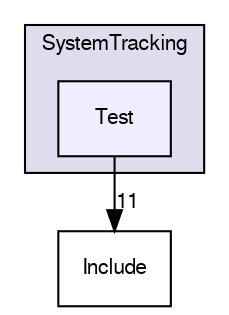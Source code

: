 digraph G {
  compound=true
  node [ fontsize="10", fontname="FreeSans"];
  edge [ labelfontsize="10", labelfontname="FreeSans"];
  subgraph clusterdir_b8a68a6a74b748999b181c20f3b8aac2 {
    graph [ bgcolor="#ddddee", pencolor="black", label="SystemTracking" fontname="FreeSans", fontsize="10", URL="dir_b8a68a6a74b748999b181c20f3b8aac2.html"]
  dir_f40b5c7c238c5556ed4694f3a71c3b0e [shape=box, label="Test", style="filled", fillcolor="#eeeeff", pencolor="black", URL="dir_f40b5c7c238c5556ed4694f3a71c3b0e.html"];
  }
  dir_9253e261b00247574a00c15fddfbb647 [shape=box label="Include" URL="dir_9253e261b00247574a00c15fddfbb647.html"];
  dir_f40b5c7c238c5556ed4694f3a71c3b0e->dir_9253e261b00247574a00c15fddfbb647 [headlabel="11", labeldistance=1.5 headhref="dir_000004_000002.html"];
}
